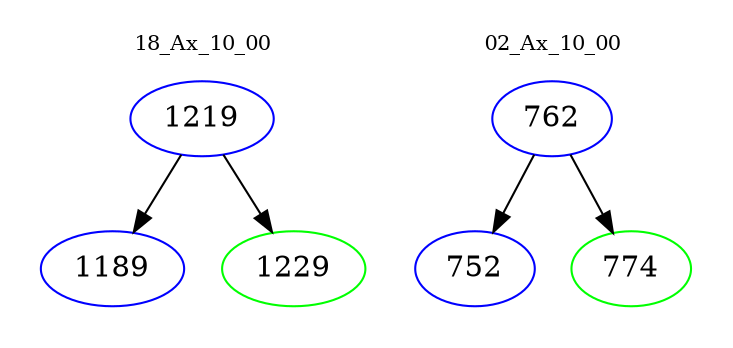 digraph{
subgraph cluster_0 {
color = white
label = "18_Ax_10_00";
fontsize=10;
T0_1219 [label="1219", color="blue"]
T0_1219 -> T0_1189 [color="black"]
T0_1189 [label="1189", color="blue"]
T0_1219 -> T0_1229 [color="black"]
T0_1229 [label="1229", color="green"]
}
subgraph cluster_1 {
color = white
label = "02_Ax_10_00";
fontsize=10;
T1_762 [label="762", color="blue"]
T1_762 -> T1_752 [color="black"]
T1_752 [label="752", color="blue"]
T1_762 -> T1_774 [color="black"]
T1_774 [label="774", color="green"]
}
}
